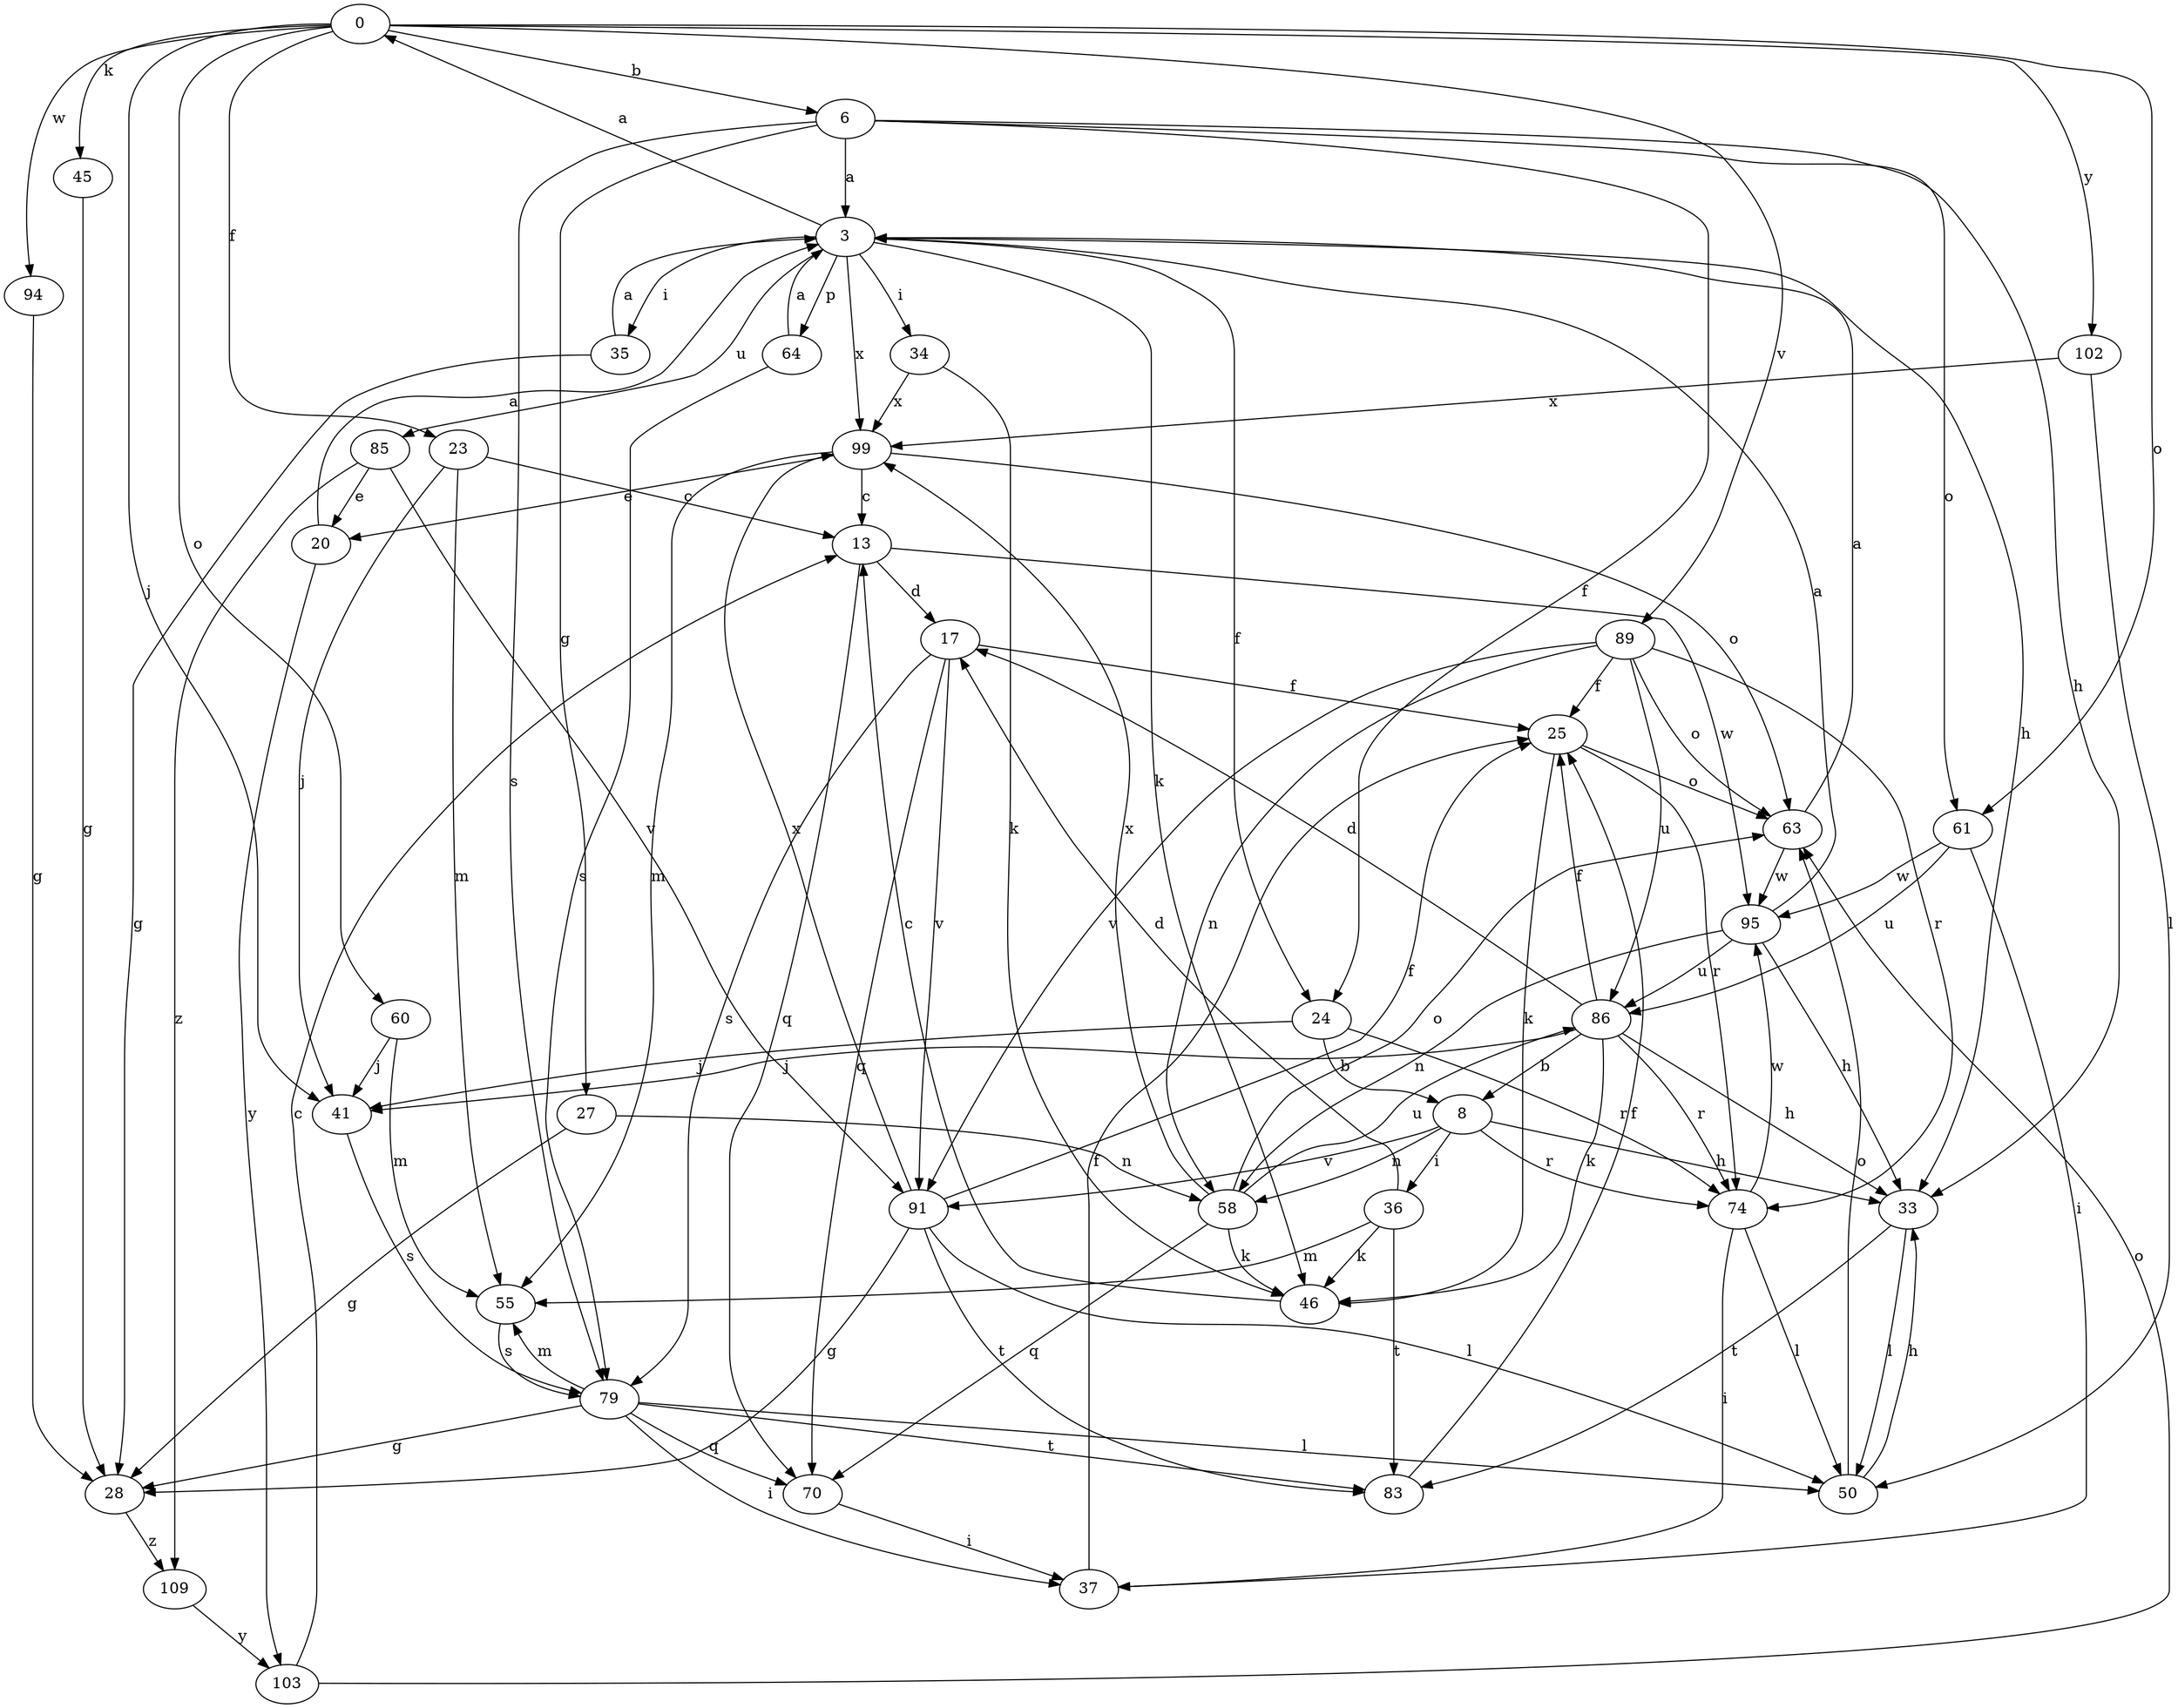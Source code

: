 strict digraph  {
0;
3;
6;
8;
13;
17;
20;
23;
24;
25;
27;
28;
33;
34;
35;
36;
37;
41;
45;
46;
50;
55;
58;
60;
61;
63;
64;
70;
74;
79;
83;
85;
86;
89;
91;
94;
95;
99;
102;
103;
109;
0 -> 6  [label=b];
0 -> 23  [label=f];
0 -> 41  [label=j];
0 -> 45  [label=k];
0 -> 60  [label=o];
0 -> 61  [label=o];
0 -> 89  [label=v];
0 -> 94  [label=w];
0 -> 102  [label=y];
3 -> 0  [label=a];
3 -> 24  [label=f];
3 -> 33  [label=h];
3 -> 34  [label=i];
3 -> 35  [label=i];
3 -> 46  [label=k];
3 -> 64  [label=p];
3 -> 85  [label=u];
3 -> 99  [label=x];
6 -> 3  [label=a];
6 -> 24  [label=f];
6 -> 27  [label=g];
6 -> 33  [label=h];
6 -> 61  [label=o];
6 -> 79  [label=s];
8 -> 33  [label=h];
8 -> 36  [label=i];
8 -> 58  [label=n];
8 -> 74  [label=r];
8 -> 91  [label=v];
13 -> 17  [label=d];
13 -> 70  [label=q];
13 -> 95  [label=w];
17 -> 25  [label=f];
17 -> 70  [label=q];
17 -> 79  [label=s];
17 -> 91  [label=v];
20 -> 3  [label=a];
20 -> 103  [label=y];
23 -> 13  [label=c];
23 -> 41  [label=j];
23 -> 55  [label=m];
24 -> 8  [label=b];
24 -> 41  [label=j];
24 -> 74  [label=r];
25 -> 46  [label=k];
25 -> 63  [label=o];
25 -> 74  [label=r];
27 -> 28  [label=g];
27 -> 58  [label=n];
28 -> 109  [label=z];
33 -> 50  [label=l];
33 -> 83  [label=t];
34 -> 46  [label=k];
34 -> 99  [label=x];
35 -> 3  [label=a];
35 -> 28  [label=g];
36 -> 17  [label=d];
36 -> 46  [label=k];
36 -> 55  [label=m];
36 -> 83  [label=t];
37 -> 25  [label=f];
41 -> 79  [label=s];
45 -> 28  [label=g];
46 -> 13  [label=c];
50 -> 33  [label=h];
50 -> 63  [label=o];
55 -> 79  [label=s];
58 -> 46  [label=k];
58 -> 63  [label=o];
58 -> 70  [label=q];
58 -> 86  [label=u];
58 -> 99  [label=x];
60 -> 41  [label=j];
60 -> 55  [label=m];
61 -> 37  [label=i];
61 -> 86  [label=u];
61 -> 95  [label=w];
63 -> 3  [label=a];
63 -> 95  [label=w];
64 -> 3  [label=a];
64 -> 79  [label=s];
70 -> 37  [label=i];
74 -> 37  [label=i];
74 -> 50  [label=l];
74 -> 95  [label=w];
79 -> 28  [label=g];
79 -> 37  [label=i];
79 -> 50  [label=l];
79 -> 55  [label=m];
79 -> 70  [label=q];
79 -> 83  [label=t];
83 -> 25  [label=f];
85 -> 20  [label=e];
85 -> 91  [label=v];
85 -> 109  [label=z];
86 -> 8  [label=b];
86 -> 17  [label=d];
86 -> 25  [label=f];
86 -> 33  [label=h];
86 -> 41  [label=j];
86 -> 46  [label=k];
86 -> 74  [label=r];
89 -> 25  [label=f];
89 -> 58  [label=n];
89 -> 63  [label=o];
89 -> 74  [label=r];
89 -> 86  [label=u];
89 -> 91  [label=v];
91 -> 25  [label=f];
91 -> 28  [label=g];
91 -> 50  [label=l];
91 -> 83  [label=t];
91 -> 99  [label=x];
94 -> 28  [label=g];
95 -> 3  [label=a];
95 -> 33  [label=h];
95 -> 58  [label=n];
95 -> 86  [label=u];
99 -> 13  [label=c];
99 -> 20  [label=e];
99 -> 55  [label=m];
99 -> 63  [label=o];
102 -> 50  [label=l];
102 -> 99  [label=x];
103 -> 13  [label=c];
103 -> 63  [label=o];
109 -> 103  [label=y];
}
